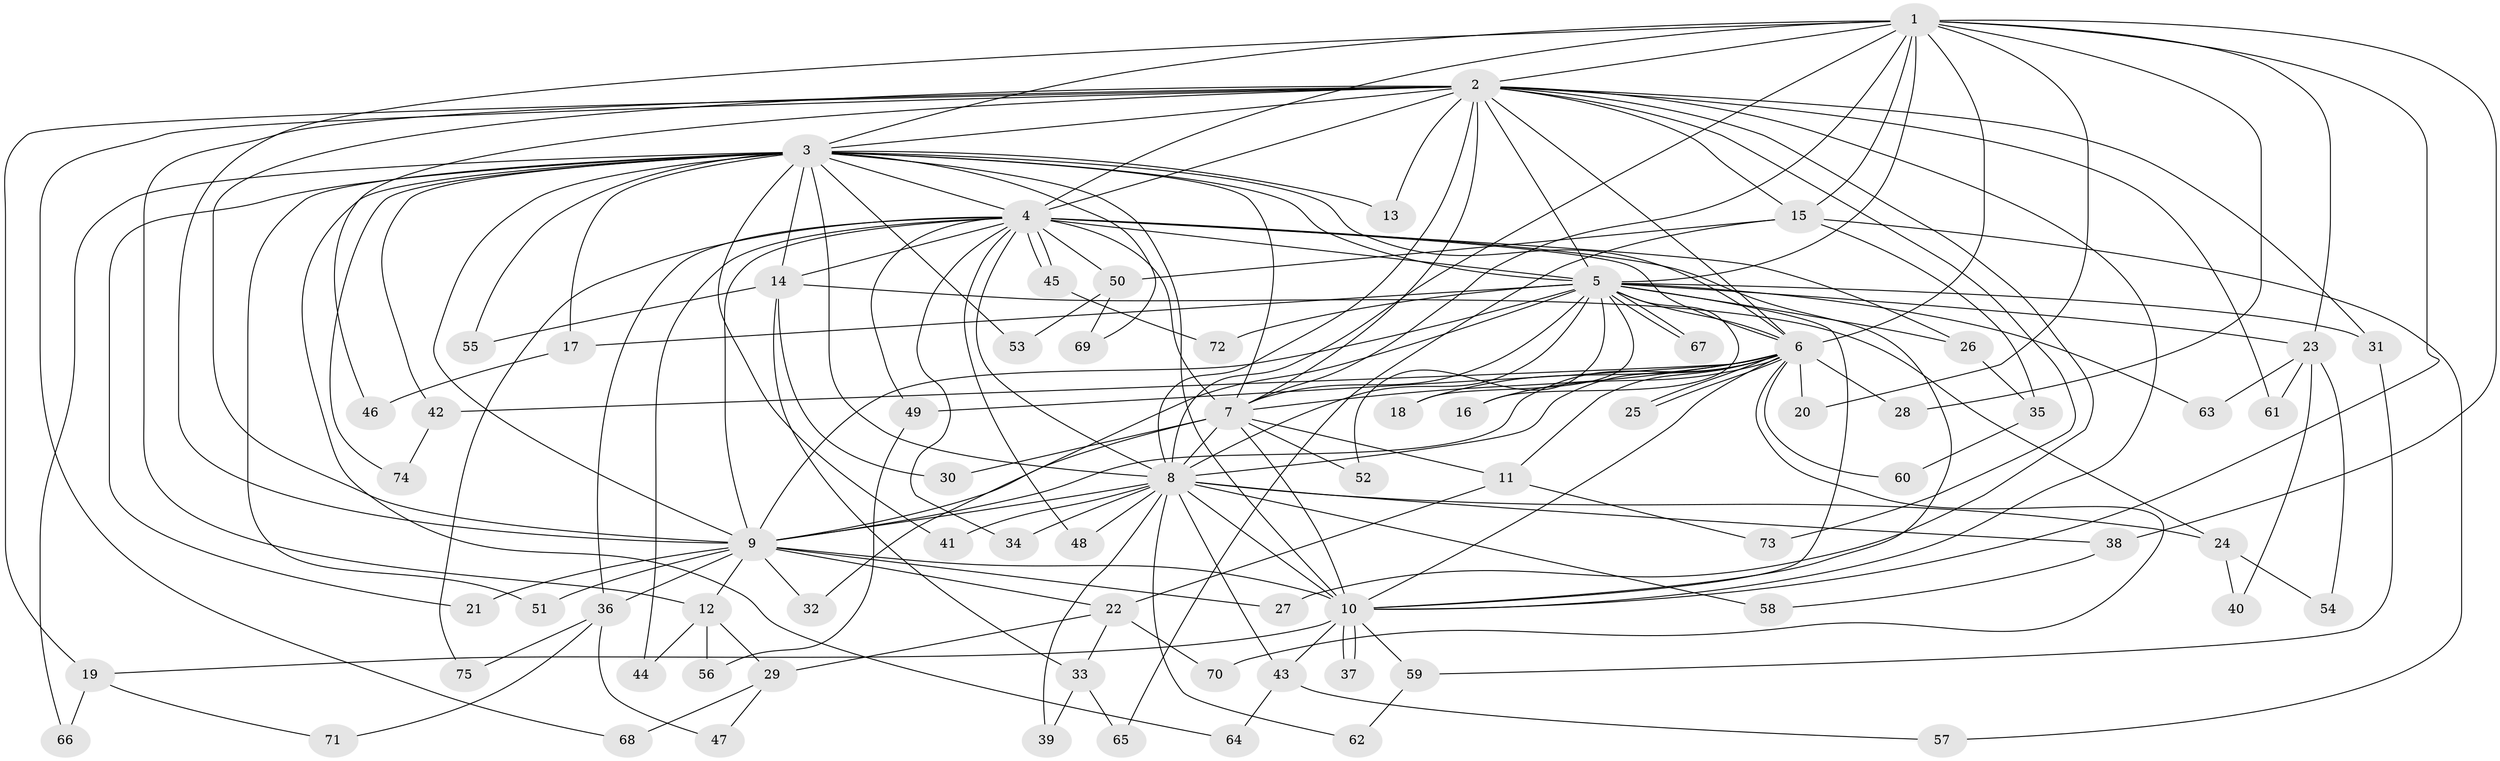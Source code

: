 // coarse degree distribution, {12: 0.05263157894736842, 14: 0.05263157894736842, 18: 0.02631578947368421, 15: 0.02631578947368421, 2: 0.23684210526315788, 1: 0.05263157894736842, 3: 0.21052631578947367, 10: 0.02631578947368421, 4: 0.18421052631578946, 16: 0.02631578947368421, 5: 0.07894736842105263, 6: 0.02631578947368421}
// Generated by graph-tools (version 1.1) at 2025/36/03/04/25 23:36:26]
// undirected, 75 vertices, 175 edges
graph export_dot {
  node [color=gray90,style=filled];
  1;
  2;
  3;
  4;
  5;
  6;
  7;
  8;
  9;
  10;
  11;
  12;
  13;
  14;
  15;
  16;
  17;
  18;
  19;
  20;
  21;
  22;
  23;
  24;
  25;
  26;
  27;
  28;
  29;
  30;
  31;
  32;
  33;
  34;
  35;
  36;
  37;
  38;
  39;
  40;
  41;
  42;
  43;
  44;
  45;
  46;
  47;
  48;
  49;
  50;
  51;
  52;
  53;
  54;
  55;
  56;
  57;
  58;
  59;
  60;
  61;
  62;
  63;
  64;
  65;
  66;
  67;
  68;
  69;
  70;
  71;
  72;
  73;
  74;
  75;
  1 -- 2;
  1 -- 3;
  1 -- 4;
  1 -- 5;
  1 -- 6;
  1 -- 7;
  1 -- 8;
  1 -- 9;
  1 -- 10;
  1 -- 15;
  1 -- 20;
  1 -- 23;
  1 -- 28;
  1 -- 38;
  2 -- 3;
  2 -- 4;
  2 -- 5;
  2 -- 6;
  2 -- 7;
  2 -- 8;
  2 -- 9;
  2 -- 10;
  2 -- 12;
  2 -- 13;
  2 -- 15;
  2 -- 19;
  2 -- 27;
  2 -- 31;
  2 -- 46;
  2 -- 61;
  2 -- 68;
  2 -- 73;
  3 -- 4;
  3 -- 5;
  3 -- 6;
  3 -- 7;
  3 -- 8;
  3 -- 9;
  3 -- 10;
  3 -- 13;
  3 -- 14;
  3 -- 17;
  3 -- 21;
  3 -- 41;
  3 -- 42;
  3 -- 51;
  3 -- 53;
  3 -- 55;
  3 -- 64;
  3 -- 66;
  3 -- 69;
  3 -- 74;
  4 -- 5;
  4 -- 6;
  4 -- 7;
  4 -- 8;
  4 -- 9;
  4 -- 10;
  4 -- 14;
  4 -- 26;
  4 -- 34;
  4 -- 36;
  4 -- 44;
  4 -- 45;
  4 -- 45;
  4 -- 48;
  4 -- 49;
  4 -- 50;
  4 -- 75;
  5 -- 6;
  5 -- 7;
  5 -- 8;
  5 -- 9;
  5 -- 10;
  5 -- 16;
  5 -- 17;
  5 -- 18;
  5 -- 23;
  5 -- 26;
  5 -- 31;
  5 -- 32;
  5 -- 52;
  5 -- 63;
  5 -- 67;
  5 -- 67;
  5 -- 72;
  6 -- 7;
  6 -- 8;
  6 -- 9;
  6 -- 10;
  6 -- 11;
  6 -- 16;
  6 -- 18;
  6 -- 20;
  6 -- 25;
  6 -- 25;
  6 -- 28;
  6 -- 42;
  6 -- 49;
  6 -- 60;
  6 -- 70;
  7 -- 8;
  7 -- 9;
  7 -- 10;
  7 -- 11;
  7 -- 30;
  7 -- 52;
  8 -- 9;
  8 -- 10;
  8 -- 24;
  8 -- 34;
  8 -- 38;
  8 -- 39;
  8 -- 41;
  8 -- 43;
  8 -- 48;
  8 -- 58;
  8 -- 62;
  9 -- 10;
  9 -- 12;
  9 -- 21;
  9 -- 22;
  9 -- 27;
  9 -- 32;
  9 -- 36;
  9 -- 51;
  10 -- 19;
  10 -- 37;
  10 -- 37;
  10 -- 43;
  10 -- 59;
  11 -- 22;
  11 -- 73;
  12 -- 29;
  12 -- 44;
  12 -- 56;
  14 -- 24;
  14 -- 30;
  14 -- 33;
  14 -- 55;
  15 -- 35;
  15 -- 50;
  15 -- 57;
  15 -- 65;
  17 -- 46;
  19 -- 66;
  19 -- 71;
  22 -- 29;
  22 -- 33;
  22 -- 70;
  23 -- 40;
  23 -- 54;
  23 -- 61;
  23 -- 63;
  24 -- 40;
  24 -- 54;
  26 -- 35;
  29 -- 47;
  29 -- 68;
  31 -- 59;
  33 -- 39;
  33 -- 65;
  35 -- 60;
  36 -- 47;
  36 -- 71;
  36 -- 75;
  38 -- 58;
  42 -- 74;
  43 -- 57;
  43 -- 64;
  45 -- 72;
  49 -- 56;
  50 -- 53;
  50 -- 69;
  59 -- 62;
}
